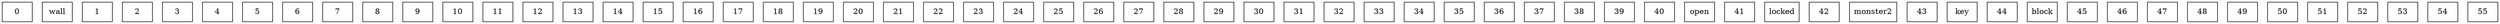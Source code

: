 graph room {
 node [shape="box"]; 0wall [pos="1,1!"]; 1wall [pos="2,1!"]; 2wall [pos="3,1!"]; 3wall [pos="4,1!"]; 4wall [pos="5,1!"]; 5wall [pos="6,1!"]; 6wall [pos="7,1!"]; 7wall [pos="8,1!"]; 8wall [pos="9,1!"]; 9wall [pos="10,1!"]; 10wall [pos="11,1!"]; 11wall [pos="12,1!"]; 12wall [pos="13,1!"]; 13wall [pos="14,1!"]; 14wall [pos="1,2!"]; 15wall [pos="14,2!"]; 16wall [pos="1,3!"]; 17wall [pos="14,3!"]; 18wall [pos="1,4!"]; 19wall [pos="14,4!"]; 20wall [pos="14,5!"]; 21wall [pos="1,6!"]; 22wall [pos="14,6!"]; 23wall [pos="1,7!"]; 24wall [pos="14,7!"]; 25wall [pos="1,8!"]; 26wall [pos="14,8!"]; 27wall [pos="1,9!"]; 28wall [pos="2,9!"]; 29wall [pos="3,9!"]; 30wall [pos="4,9!"]; 31wall [pos="5,9!"]; 32wall [pos="6,9!"]; 33wall [pos="8,9!"]; 34wall [pos="9,9!"]; 35wall [pos="10,9!"]; 36wall [pos="11,9!"]; 37wall [pos="12,9!"]; 38wall [pos="13,9!"]; 39wall [pos="14,9!"]; 40open [pos="1,5!"]; 41locked [pos="7,9!"]; 42monster2 [pos="9,4!"]; 43key [pos="12,6!"]; 44block [pos="4,4!"]; 45block [pos="5,4!"]; 46block [pos="4,5!"]; 47block [pos="5,5!"]; 48block [pos="9,5!"]; 49block [pos="10,5!"]; 50block [pos="4,6!"]; 51block [pos="5,6!"]; 52block [pos="9,6!"]; 53block [pos="10,6!"]; 54block [pos="9,7!"]; 55block [pos="10,7!"]; }